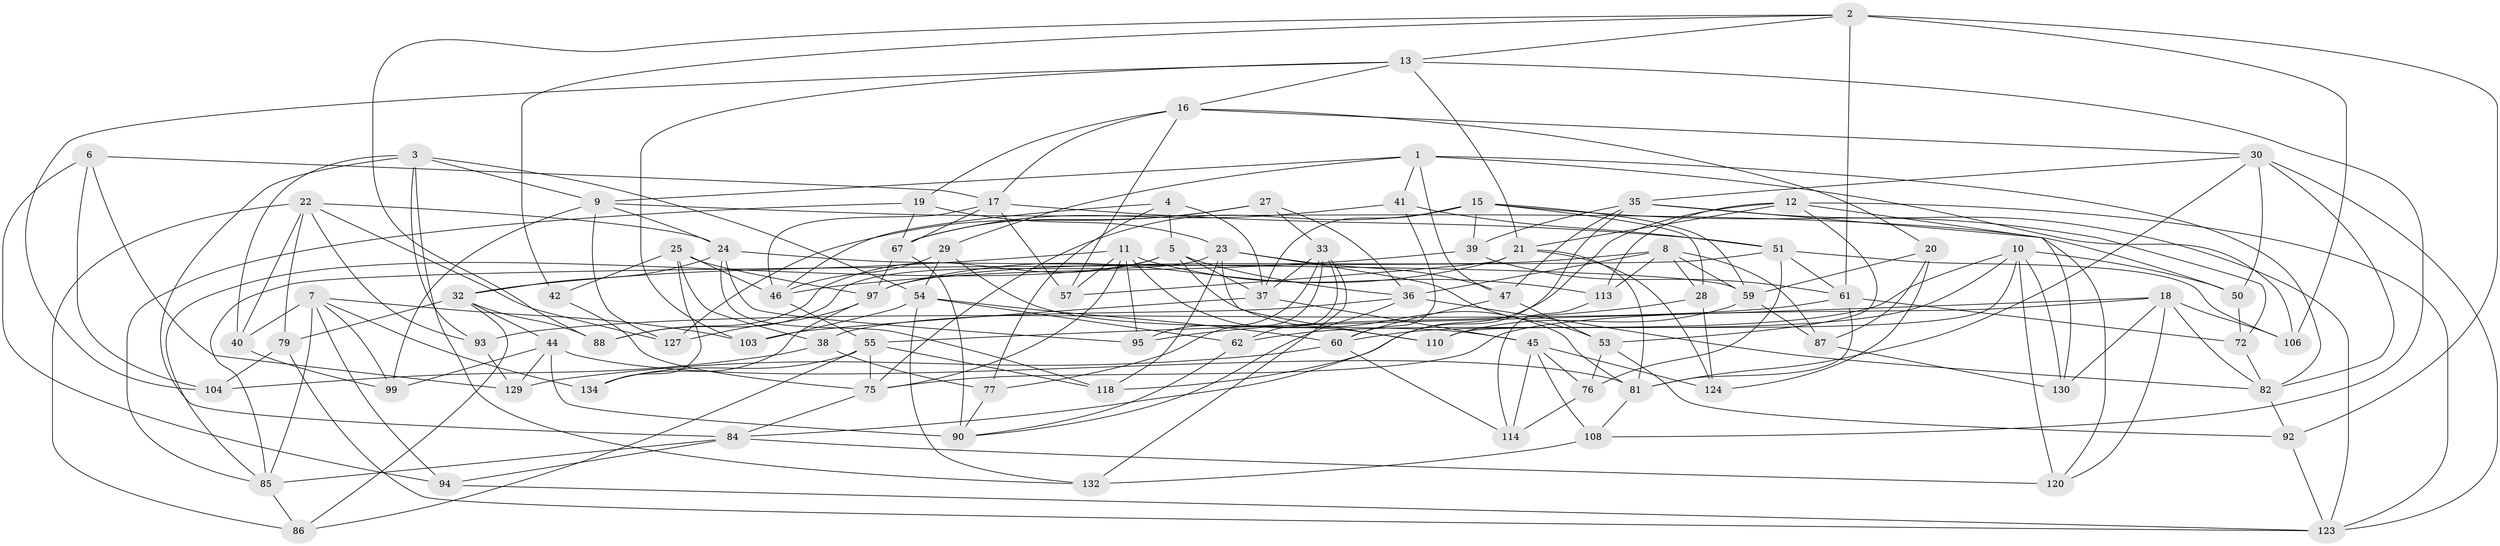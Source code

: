// original degree distribution, {4: 1.0}
// Generated by graph-tools (version 1.1) at 2025/42/03/06/25 10:42:22]
// undirected, 88 vertices, 219 edges
graph export_dot {
graph [start="1"]
  node [color=gray90,style=filled];
  1 [super="+43"];
  2 [super="+116"];
  3 [super="+74"];
  4;
  5 [super="+128"];
  6;
  7 [super="+64"];
  8 [super="+58"];
  9 [super="+63"];
  10 [super="+26"];
  11 [super="+31"];
  12 [super="+80"];
  13 [super="+14"];
  15 [super="+34"];
  16 [super="+49"];
  17 [super="+96"];
  18 [super="+68"];
  19;
  20;
  21 [super="+83"];
  22 [super="+98"];
  23 [super="+48"];
  24 [super="+115"];
  25 [super="+105"];
  27;
  28;
  29;
  30 [super="+52"];
  32 [super="+100"];
  33 [super="+78"];
  35 [super="+70"];
  36 [super="+56"];
  37 [super="+121"];
  38;
  39;
  40;
  41;
  42;
  44 [super="+111"];
  45 [super="+89"];
  46 [super="+66"];
  47 [super="+126"];
  50;
  51 [super="+101"];
  53 [super="+131"];
  54 [super="+71"];
  55 [super="+65"];
  57;
  59 [super="+69"];
  60 [super="+109"];
  61 [super="+73"];
  62;
  67 [super="+117"];
  72;
  75 [super="+119"];
  76;
  77;
  79;
  81 [super="+112"];
  82 [super="+125"];
  84 [super="+91"];
  85 [super="+107"];
  86;
  87;
  88;
  90 [super="+102"];
  92;
  93;
  94;
  95;
  97 [super="+122"];
  99;
  103;
  104;
  106;
  108;
  110;
  113;
  114;
  118;
  120;
  123 [super="+133"];
  124;
  127;
  129;
  130;
  132;
  134;
  1 -- 9;
  1 -- 82;
  1 -- 106;
  1 -- 47;
  1 -- 29;
  1 -- 41;
  2 -- 13;
  2 -- 88;
  2 -- 61;
  2 -- 42;
  2 -- 92;
  2 -- 106;
  3 -- 40;
  3 -- 132;
  3 -- 9;
  3 -- 93;
  3 -- 54;
  3 -- 84;
  4 -- 46;
  4 -- 77;
  4 -- 37;
  4 -- 5;
  5 -- 36;
  5 -- 37;
  5 -- 88;
  5 -- 81;
  5 -- 85;
  6 -- 104;
  6 -- 94;
  6 -- 129;
  6 -- 17;
  7 -- 94;
  7 -- 85;
  7 -- 40;
  7 -- 99;
  7 -- 103;
  7 -- 134;
  8 -- 36;
  8 -- 113;
  8 -- 97;
  8 -- 59;
  8 -- 28;
  8 -- 87;
  9 -- 127;
  9 -- 50;
  9 -- 24;
  9 -- 99;
  10 -- 130;
  10 -- 60;
  10 -- 62;
  10 -- 120;
  10 -- 50;
  10 -- 110;
  11 -- 75;
  11 -- 57;
  11 -- 110;
  11 -- 32;
  11 -- 113;
  11 -- 95;
  12 -- 123;
  12 -- 118;
  12 -- 113;
  12 -- 130;
  12 -- 53;
  12 -- 21;
  13 -- 103;
  13 -- 108;
  13 -- 104;
  13 -- 16;
  13 -- 21;
  15 -- 75;
  15 -- 72;
  15 -- 37;
  15 -- 59;
  15 -- 28;
  15 -- 39;
  16 -- 57;
  16 -- 30;
  16 -- 19;
  16 -- 20;
  16 -- 17;
  17 -- 57;
  17 -- 51;
  17 -- 46;
  17 -- 67;
  18 -- 120;
  18 -- 82;
  18 -- 130;
  18 -- 75;
  18 -- 106;
  18 -- 55;
  19 -- 67;
  19 -- 23;
  19 -- 85;
  20 -- 59;
  20 -- 124;
  20 -- 87;
  21 -- 57;
  21 -- 81;
  21 -- 124;
  21 -- 97;
  22 -- 79;
  22 -- 40;
  22 -- 127;
  22 -- 24;
  22 -- 93;
  22 -- 86;
  23 -- 47;
  23 -- 118;
  23 -- 53;
  23 -- 88;
  23 -- 110;
  24 -- 95;
  24 -- 32;
  24 -- 59;
  24 -- 118;
  25 -- 42 [weight=2];
  25 -- 134;
  25 -- 97;
  25 -- 38;
  25 -- 46;
  27 -- 67;
  27 -- 127;
  27 -- 33;
  27 -- 36;
  28 -- 95;
  28 -- 124;
  29 -- 46;
  29 -- 45;
  29 -- 54;
  30 -- 50;
  30 -- 81;
  30 -- 123;
  30 -- 82;
  30 -- 35;
  32 -- 79;
  32 -- 86;
  32 -- 88;
  32 -- 44;
  33 -- 132;
  33 -- 95;
  33 -- 37;
  33 -- 77;
  33 -- 62;
  35 -- 39;
  35 -- 120;
  35 -- 84;
  35 -- 123;
  35 -- 47;
  36 -- 38;
  36 -- 82;
  36 -- 90;
  37 -- 45;
  37 -- 103;
  38 -- 104;
  38 -- 77;
  39 -- 46;
  39 -- 61;
  40 -- 99;
  41 -- 67;
  41 -- 51;
  41 -- 60;
  42 -- 75;
  44 -- 129;
  44 -- 81;
  44 -- 90 [weight=2];
  44 -- 99;
  45 -- 124;
  45 -- 108;
  45 -- 114;
  45 -- 76;
  46 -- 55;
  47 -- 60;
  47 -- 53 [weight=2];
  50 -- 72;
  51 -- 106;
  51 -- 76;
  51 -- 85;
  51 -- 61;
  53 -- 76;
  53 -- 92;
  54 -- 62;
  54 -- 103;
  54 -- 132;
  54 -- 60;
  55 -- 86;
  55 -- 118;
  55 -- 75;
  55 -- 134;
  59 -- 110;
  59 -- 87;
  60 -- 129;
  60 -- 114;
  61 -- 93;
  61 -- 72;
  61 -- 81;
  62 -- 90;
  67 -- 97;
  67 -- 90;
  72 -- 82;
  75 -- 84;
  76 -- 114;
  77 -- 90;
  79 -- 104;
  79 -- 123;
  81 -- 108;
  82 -- 92;
  84 -- 85;
  84 -- 120;
  84 -- 94;
  85 -- 86;
  87 -- 130;
  92 -- 123;
  93 -- 129;
  94 -- 123;
  97 -- 134;
  97 -- 127;
  108 -- 132;
  113 -- 114;
}
